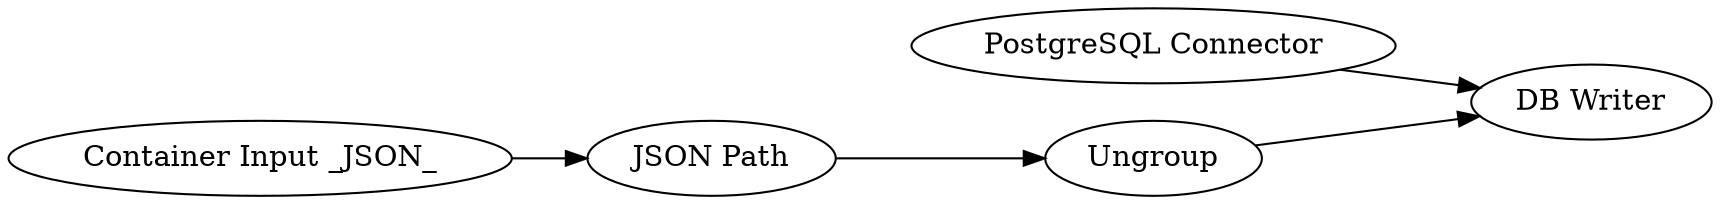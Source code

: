 digraph {
	"-436976372615741070_1" [label="PostgreSQL Connector"]
	"-436976372615741070_5" [label="DB Writer"]
	"-436976372615741070_3" [label="JSON Path"]
	"-436976372615741070_2" [label="Container Input _JSON_"]
	"-436976372615741070_4" [label=Ungroup]
	"-436976372615741070_2" -> "-436976372615741070_3"
	"-436976372615741070_1" -> "-436976372615741070_5"
	"-436976372615741070_4" -> "-436976372615741070_5"
	"-436976372615741070_3" -> "-436976372615741070_4"
	rankdir=LR
}
